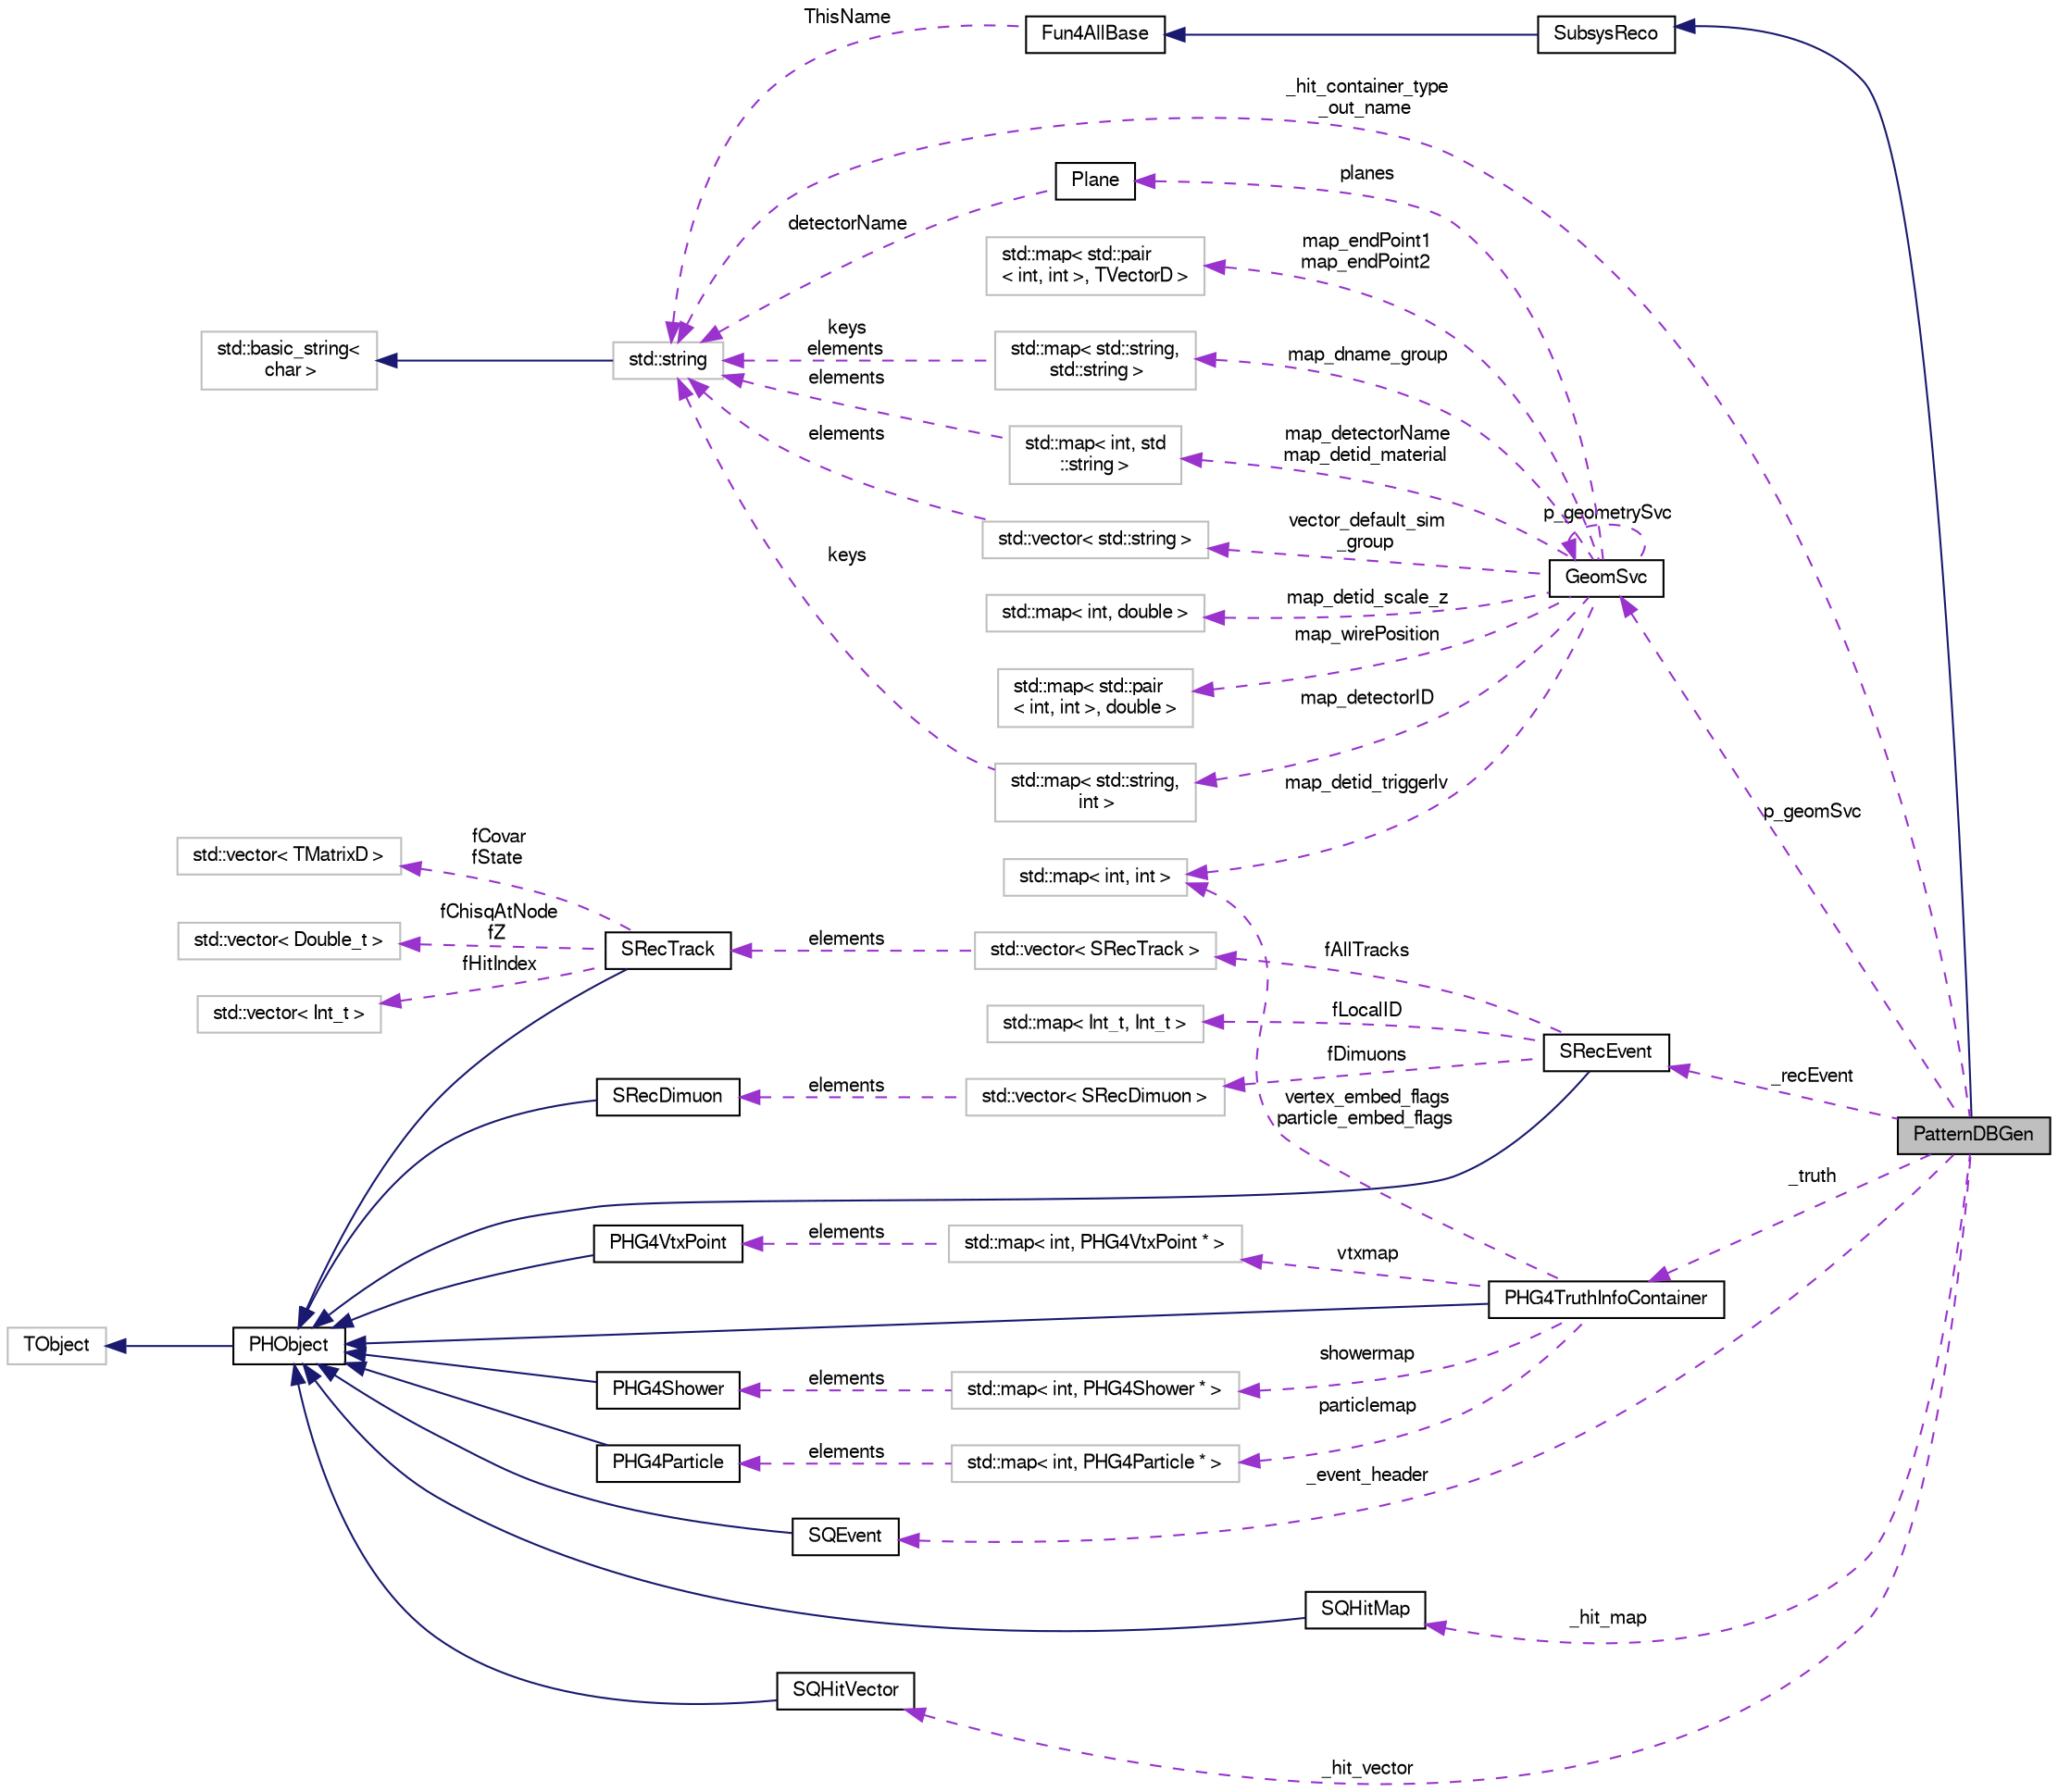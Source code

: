 digraph "PatternDBGen"
{
  bgcolor="transparent";
  edge [fontname="FreeSans",fontsize="10",labelfontname="FreeSans",labelfontsize="10"];
  node [fontname="FreeSans",fontsize="10",shape=record];
  rankdir="LR";
  Node1 [label="PatternDBGen",height=0.2,width=0.4,color="black", fillcolor="grey75", style="filled" fontcolor="black"];
  Node2 -> Node1 [dir="back",color="midnightblue",fontsize="10",style="solid",fontname="FreeSans"];
  Node2 [label="SubsysReco",height=0.2,width=0.4,color="black",URL="$d0/d32/classSubsysReco.html"];
  Node3 -> Node2 [dir="back",color="midnightblue",fontsize="10",style="solid",fontname="FreeSans"];
  Node3 [label="Fun4AllBase",height=0.2,width=0.4,color="black",URL="$d5/dec/classFun4AllBase.html"];
  Node4 -> Node3 [dir="back",color="darkorchid3",fontsize="10",style="dashed",label=" ThisName" ,fontname="FreeSans"];
  Node4 [label="std::string",height=0.2,width=0.4,color="grey75",tooltip="STL class. "];
  Node5 -> Node4 [dir="back",color="midnightblue",fontsize="10",style="solid",fontname="FreeSans"];
  Node5 [label="std::basic_string\<\l char \>",height=0.2,width=0.4,color="grey75",tooltip="STL class. "];
  Node6 -> Node1 [dir="back",color="darkorchid3",fontsize="10",style="dashed",label=" _recEvent" ,fontname="FreeSans"];
  Node6 [label="SRecEvent",height=0.2,width=0.4,color="black",URL="$d5/d2f/classSRecEvent.html"];
  Node7 -> Node6 [dir="back",color="midnightblue",fontsize="10",style="solid",fontname="FreeSans"];
  Node7 [label="PHObject",height=0.2,width=0.4,color="black",URL="$d9/d24/classPHObject.html"];
  Node8 -> Node7 [dir="back",color="midnightblue",fontsize="10",style="solid",fontname="FreeSans"];
  Node8 [label="TObject",height=0.2,width=0.4,color="grey75"];
  Node9 -> Node6 [dir="back",color="darkorchid3",fontsize="10",style="dashed",label=" fAllTracks" ,fontname="FreeSans"];
  Node9 [label="std::vector\< SRecTrack \>",height=0.2,width=0.4,color="grey75"];
  Node10 -> Node9 [dir="back",color="darkorchid3",fontsize="10",style="dashed",label=" elements" ,fontname="FreeSans"];
  Node10 [label="SRecTrack",height=0.2,width=0.4,color="black",URL="$d6/db1/classSRecTrack.html"];
  Node7 -> Node10 [dir="back",color="midnightblue",fontsize="10",style="solid",fontname="FreeSans"];
  Node11 -> Node10 [dir="back",color="darkorchid3",fontsize="10",style="dashed",label=" fChisqAtNode\nfZ" ,fontname="FreeSans"];
  Node11 [label="std::vector\< Double_t \>",height=0.2,width=0.4,color="grey75"];
  Node12 -> Node10 [dir="back",color="darkorchid3",fontsize="10",style="dashed",label=" fHitIndex" ,fontname="FreeSans"];
  Node12 [label="std::vector\< Int_t \>",height=0.2,width=0.4,color="grey75"];
  Node13 -> Node10 [dir="back",color="darkorchid3",fontsize="10",style="dashed",label=" fCovar\nfState" ,fontname="FreeSans"];
  Node13 [label="std::vector\< TMatrixD \>",height=0.2,width=0.4,color="grey75"];
  Node14 -> Node6 [dir="back",color="darkorchid3",fontsize="10",style="dashed",label=" fDimuons" ,fontname="FreeSans"];
  Node14 [label="std::vector\< SRecDimuon \>",height=0.2,width=0.4,color="grey75"];
  Node15 -> Node14 [dir="back",color="darkorchid3",fontsize="10",style="dashed",label=" elements" ,fontname="FreeSans"];
  Node15 [label="SRecDimuon",height=0.2,width=0.4,color="black",URL="$d3/d07/classSRecDimuon.html"];
  Node7 -> Node15 [dir="back",color="midnightblue",fontsize="10",style="solid",fontname="FreeSans"];
  Node16 -> Node6 [dir="back",color="darkorchid3",fontsize="10",style="dashed",label=" fLocalID" ,fontname="FreeSans"];
  Node16 [label="std::map\< Int_t, Int_t \>",height=0.2,width=0.4,color="grey75"];
  Node17 -> Node1 [dir="back",color="darkorchid3",fontsize="10",style="dashed",label=" _event_header" ,fontname="FreeSans"];
  Node17 [label="SQEvent",height=0.2,width=0.4,color="black",URL="$d9/dd7/classSQEvent.html"];
  Node7 -> Node17 [dir="back",color="midnightblue",fontsize="10",style="solid",fontname="FreeSans"];
  Node18 -> Node1 [dir="back",color="darkorchid3",fontsize="10",style="dashed",label=" _hit_map" ,fontname="FreeSans"];
  Node18 [label="SQHitMap",height=0.2,width=0.4,color="black",URL="$d0/dac/classSQHitMap.html"];
  Node7 -> Node18 [dir="back",color="midnightblue",fontsize="10",style="solid",fontname="FreeSans"];
  Node19 -> Node1 [dir="back",color="darkorchid3",fontsize="10",style="dashed",label=" _hit_vector" ,fontname="FreeSans"];
  Node19 [label="SQHitVector",height=0.2,width=0.4,color="black",URL="$d9/dbc/classSQHitVector.html"];
  Node7 -> Node19 [dir="back",color="midnightblue",fontsize="10",style="solid",fontname="FreeSans"];
  Node20 -> Node1 [dir="back",color="darkorchid3",fontsize="10",style="dashed",label=" p_geomSvc" ,fontname="FreeSans"];
  Node20 [label="GeomSvc",height=0.2,width=0.4,color="black",URL="$d0/da0/classGeomSvc.html"];
  Node21 -> Node20 [dir="back",color="darkorchid3",fontsize="10",style="dashed",label=" map_detectorID" ,fontname="FreeSans"];
  Node21 [label="std::map\< std::string,\l int \>",height=0.2,width=0.4,color="grey75"];
  Node4 -> Node21 [dir="back",color="darkorchid3",fontsize="10",style="dashed",label=" keys" ,fontname="FreeSans"];
  Node22 -> Node20 [dir="back",color="darkorchid3",fontsize="10",style="dashed",label=" map_endPoint1\nmap_endPoint2" ,fontname="FreeSans"];
  Node22 [label="std::map\< std::pair\l\< int, int \>, TVectorD \>",height=0.2,width=0.4,color="grey75"];
  Node23 -> Node20 [dir="back",color="darkorchid3",fontsize="10",style="dashed",label=" map_detid_triggerlv" ,fontname="FreeSans"];
  Node23 [label="std::map\< int, int \>",height=0.2,width=0.4,color="grey75"];
  Node24 -> Node20 [dir="back",color="darkorchid3",fontsize="10",style="dashed",label=" map_detid_scale_z" ,fontname="FreeSans"];
  Node24 [label="std::map\< int, double \>",height=0.2,width=0.4,color="grey75"];
  Node25 -> Node20 [dir="back",color="darkorchid3",fontsize="10",style="dashed",label=" planes" ,fontname="FreeSans"];
  Node25 [label="Plane",height=0.2,width=0.4,color="black",URL="$dc/d90/classPlane.html"];
  Node4 -> Node25 [dir="back",color="darkorchid3",fontsize="10",style="dashed",label=" detectorName" ,fontname="FreeSans"];
  Node20 -> Node20 [dir="back",color="darkorchid3",fontsize="10",style="dashed",label=" p_geometrySvc" ,fontname="FreeSans"];
  Node26 -> Node20 [dir="back",color="darkorchid3",fontsize="10",style="dashed",label=" map_dname_group" ,fontname="FreeSans"];
  Node26 [label="std::map\< std::string,\l std::string \>",height=0.2,width=0.4,color="grey75"];
  Node4 -> Node26 [dir="back",color="darkorchid3",fontsize="10",style="dashed",label=" keys\nelements" ,fontname="FreeSans"];
  Node27 -> Node20 [dir="back",color="darkorchid3",fontsize="10",style="dashed",label=" map_wirePosition" ,fontname="FreeSans"];
  Node27 [label="std::map\< std::pair\l\< int, int \>, double \>",height=0.2,width=0.4,color="grey75"];
  Node28 -> Node20 [dir="back",color="darkorchid3",fontsize="10",style="dashed",label=" map_detectorName\nmap_detid_material" ,fontname="FreeSans"];
  Node28 [label="std::map\< int, std\l::string \>",height=0.2,width=0.4,color="grey75"];
  Node4 -> Node28 [dir="back",color="darkorchid3",fontsize="10",style="dashed",label=" elements" ,fontname="FreeSans"];
  Node29 -> Node20 [dir="back",color="darkorchid3",fontsize="10",style="dashed",label=" vector_default_sim\l_group" ,fontname="FreeSans"];
  Node29 [label="std::vector\< std::string \>",height=0.2,width=0.4,color="grey75"];
  Node4 -> Node29 [dir="back",color="darkorchid3",fontsize="10",style="dashed",label=" elements" ,fontname="FreeSans"];
  Node4 -> Node1 [dir="back",color="darkorchid3",fontsize="10",style="dashed",label=" _hit_container_type\n_out_name" ,fontname="FreeSans"];
  Node30 -> Node1 [dir="back",color="darkorchid3",fontsize="10",style="dashed",label=" _truth" ,fontname="FreeSans"];
  Node30 [label="PHG4TruthInfoContainer",height=0.2,width=0.4,color="black",URL="$da/d6c/classPHG4TruthInfoContainer.html"];
  Node7 -> Node30 [dir="back",color="midnightblue",fontsize="10",style="solid",fontname="FreeSans"];
  Node31 -> Node30 [dir="back",color="darkorchid3",fontsize="10",style="dashed",label=" particlemap" ,fontname="FreeSans"];
  Node31 [label="std::map\< int, PHG4Particle * \>",height=0.2,width=0.4,color="grey75"];
  Node32 -> Node31 [dir="back",color="darkorchid3",fontsize="10",style="dashed",label=" elements" ,fontname="FreeSans"];
  Node32 [label="PHG4Particle",height=0.2,width=0.4,color="black",URL="$de/dc9/classPHG4Particle.html"];
  Node7 -> Node32 [dir="back",color="midnightblue",fontsize="10",style="solid",fontname="FreeSans"];
  Node23 -> Node30 [dir="back",color="darkorchid3",fontsize="10",style="dashed",label=" vertex_embed_flags\nparticle_embed_flags" ,fontname="FreeSans"];
  Node33 -> Node30 [dir="back",color="darkorchid3",fontsize="10",style="dashed",label=" showermap" ,fontname="FreeSans"];
  Node33 [label="std::map\< int, PHG4Shower * \>",height=0.2,width=0.4,color="grey75"];
  Node34 -> Node33 [dir="back",color="darkorchid3",fontsize="10",style="dashed",label=" elements" ,fontname="FreeSans"];
  Node34 [label="PHG4Shower",height=0.2,width=0.4,color="black",URL="$db/d88/classPHG4Shower.html"];
  Node7 -> Node34 [dir="back",color="midnightblue",fontsize="10",style="solid",fontname="FreeSans"];
  Node35 -> Node30 [dir="back",color="darkorchid3",fontsize="10",style="dashed",label=" vtxmap" ,fontname="FreeSans"];
  Node35 [label="std::map\< int, PHG4VtxPoint * \>",height=0.2,width=0.4,color="grey75"];
  Node36 -> Node35 [dir="back",color="darkorchid3",fontsize="10",style="dashed",label=" elements" ,fontname="FreeSans"];
  Node36 [label="PHG4VtxPoint",height=0.2,width=0.4,color="black",URL="$d6/d81/classPHG4VtxPoint.html"];
  Node7 -> Node36 [dir="back",color="midnightblue",fontsize="10",style="solid",fontname="FreeSans"];
}

